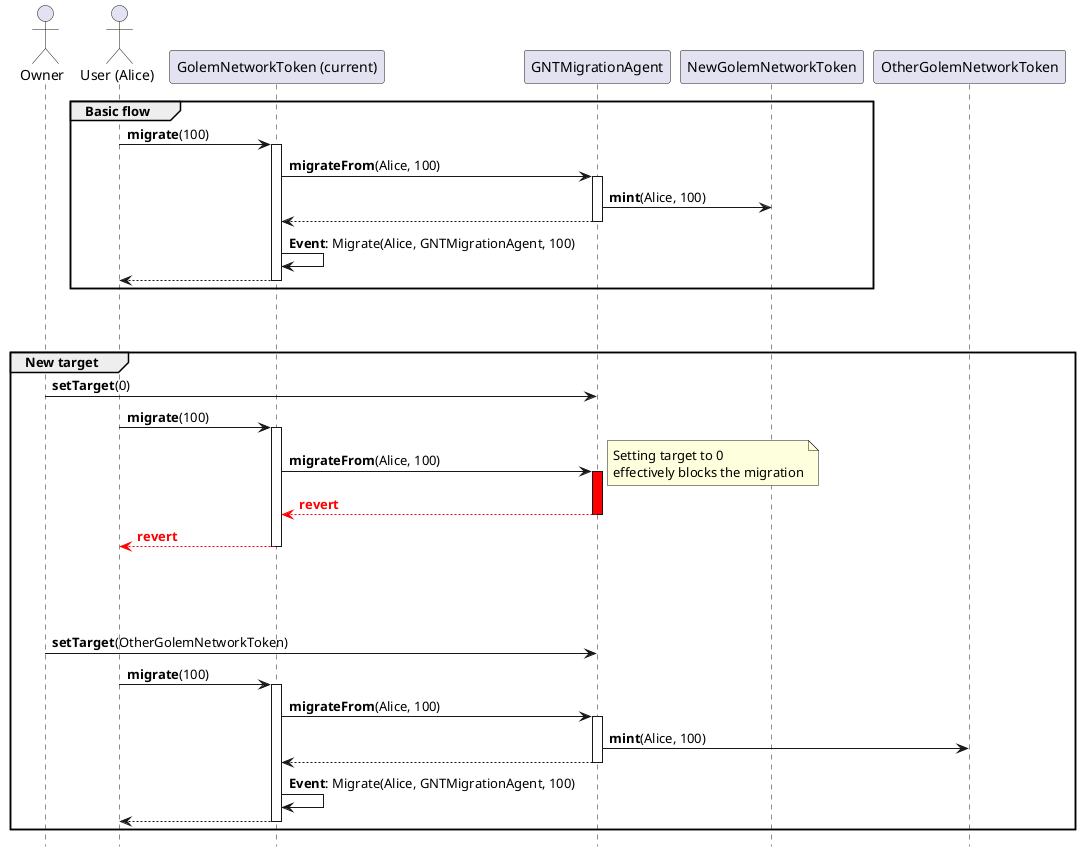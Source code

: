 @startuml
hide footbox

actor Owner
actor "User (Alice)" as Alice

participant "GolemNetworkToken (current)" as GNT
participant GNTMigrationAgent as MA
participant NewGolemNetworkToken as NGNT
participant OtherGolemNetworkToken as NGNT2

group Basic flow

Alice -> GNT: **migrate**(100)
activate GNT

GNT -> MA: **migrateFrom**(Alice, 100)

activate MA

MA -> NGNT: **mint**(Alice, 100)

return

GNT -> GNT: **Event**: Migrate(Alice, GNTMigrationAgent, 100)
return

end
|||
|||
group New target

Owner -> MA: **setTarget**(0)
Alice -> GNT: **migrate**(100)
activate GNT

GNT -> MA: **migrateFrom**(Alice, 100)

activate MA #red
note right: Setting target to 0\neffectively blocks the migration
return #red <font color="red><b>revert</b></font>
return #red <font color="red><b>revert</b></font>

|||
|||
|||

Owner -> MA: **setTarget**(OtherGolemNetworkToken)


Alice -> GNT: **migrate**(100)
activate GNT

GNT -> MA: **migrateFrom**(Alice, 100)

activate MA

MA -> NGNT2: **mint**(Alice, 100)

return

GNT -> GNT: **Event**: Migrate(Alice, GNTMigrationAgent, 100)
return



end

@enduml
